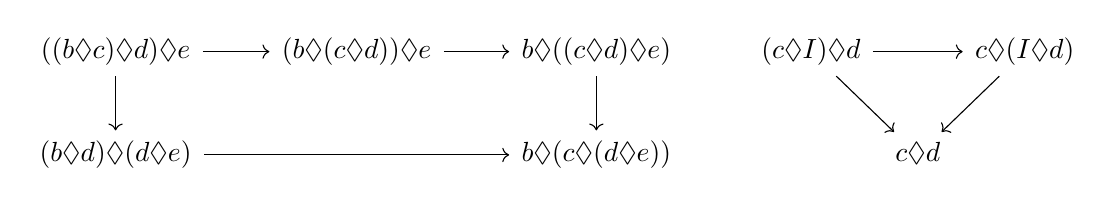 	\begin{tikzcd}[row sep=20pt]
		((b\Diamond c)\Diamond d)\Diamond e\ar[r]\ar[d]&(b\Diamond (c\Diamond d))\Diamond e\ar[r]&b\Diamond ((c\Diamond d)\Diamond e)\ar[d]
			&(c\Diamond I)\Diamond d\ar[rr]\ar[dr]&[-20pt]&[-20pt]c\Diamond(I\Diamond d)\ar[dl]\\
		(b\Diamond d)\Diamond(d\Diamond e)\ar[rr]&&b\Diamond(c\Diamond(d\Diamond e))
			&&c\Diamond d
	\end{tikzcd}
